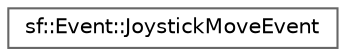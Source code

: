 digraph "Graphical Class Hierarchy"
{
 // LATEX_PDF_SIZE
  bgcolor="transparent";
  edge [fontname=Helvetica,fontsize=10,labelfontname=Helvetica,labelfontsize=10];
  node [fontname=Helvetica,fontsize=10,shape=box,height=0.2,width=0.4];
  rankdir="LR";
  Node0 [id="Node000000",label="sf::Event::JoystickMoveEvent",height=0.2,width=0.4,color="grey40", fillcolor="white", style="filled",URL="$structsf_1_1_event_1_1_joystick_move_event.html",tooltip="Joystick axis move event parameters (JoystickMoved)"];
}
